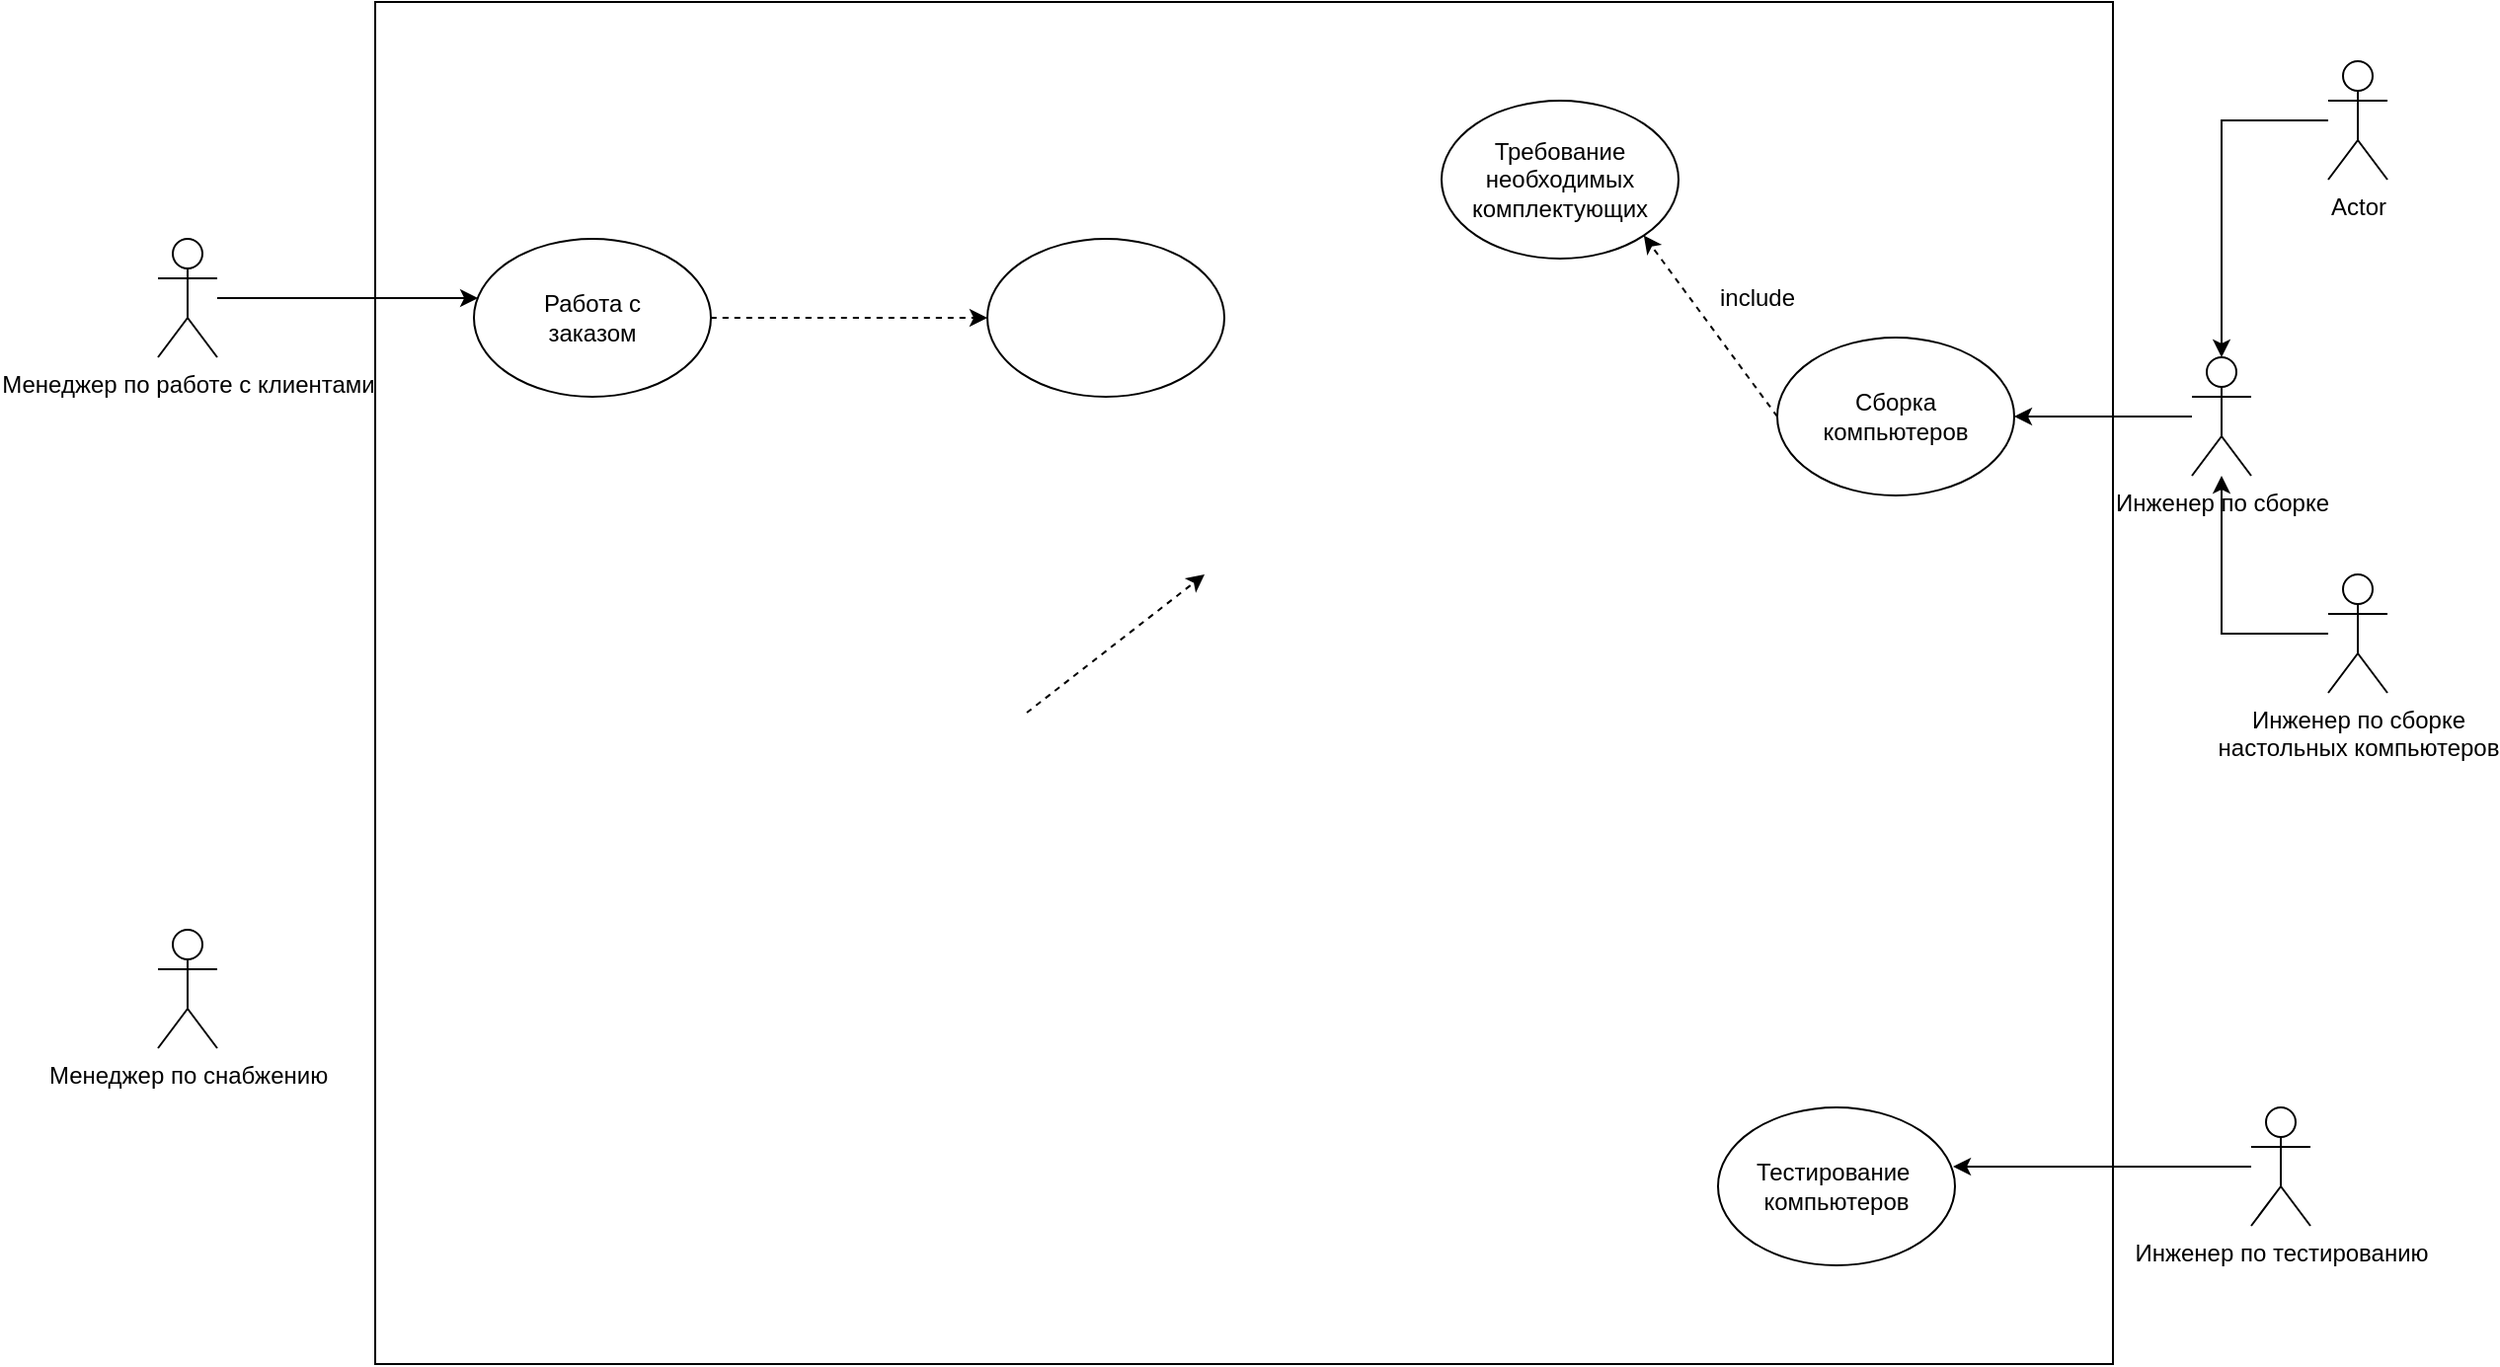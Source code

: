 <mxfile version="20.7.4" type="github">
  <diagram name="Page-1" id="e7e014a7-5840-1c2e-5031-d8a46d1fe8dd">
    <mxGraphModel dx="2555" dy="791" grid="1" gridSize="10" guides="1" tooltips="1" connect="1" arrows="1" fold="1" page="1" pageScale="1" pageWidth="1169" pageHeight="826" background="none" math="0" shadow="0">
      <root>
        <mxCell id="0" />
        <mxCell id="1" parent="0" />
        <mxCell id="jUbhNsKodZsq7LNCJfHS-41" value="Менеджер по работе с клиентами" style="shape=umlActor;verticalLabelPosition=bottom;verticalAlign=top;html=1;outlineConnect=0;rounded=0;" parent="1" vertex="1">
          <mxGeometry x="70" y="190" width="30" height="60" as="geometry" />
        </mxCell>
        <mxCell id="jUbhNsKodZsq7LNCJfHS-42" value="" style="rounded=0;whiteSpace=wrap;html=1;" parent="1" vertex="1">
          <mxGeometry x="180" y="70" width="880" height="690" as="geometry" />
        </mxCell>
        <mxCell id="jUbhNsKodZsq7LNCJfHS-47" value="Менеджер по снабжению" style="shape=umlActor;verticalLabelPosition=bottom;verticalAlign=top;html=1;outlineConnect=0;rounded=0;" parent="1" vertex="1">
          <mxGeometry x="70" y="540" width="30" height="60" as="geometry" />
        </mxCell>
        <mxCell id="jUbhNsKodZsq7LNCJfHS-60" value="" style="endArrow=classic;html=1;rounded=0;dashed=1;fontSize=12;curved=1;exitX=1;exitY=0;exitDx=0;exitDy=0;entryX=0;entryY=0.5;entryDx=0;entryDy=0;" parent="1" edge="1">
          <mxGeometry width="50" height="50" relative="1" as="geometry">
            <mxPoint x="510" y="430" as="sourcePoint" />
            <mxPoint x="600" y="360" as="targetPoint" />
          </mxGeometry>
        </mxCell>
        <mxCell id="DF0SZ1NYFLQ9D0NuBKpd-7" style="edgeStyle=orthogonalEdgeStyle;rounded=0;orthogonalLoop=1;jettySize=auto;html=1;entryX=0.5;entryY=0;entryDx=0;entryDy=0;entryPerimeter=0;" edge="1" parent="1" source="jUbhNsKodZsq7LNCJfHS-84" target="DF0SZ1NYFLQ9D0NuBKpd-2">
          <mxGeometry relative="1" as="geometry" />
        </mxCell>
        <mxCell id="jUbhNsKodZsq7LNCJfHS-84" value="Actor" style="shape=umlActor;verticalLabelPosition=bottom;verticalAlign=top;html=1;outlineConnect=0;" parent="1" vertex="1">
          <mxGeometry x="1169" y="100" width="30" height="60" as="geometry" />
        </mxCell>
        <mxCell id="DF0SZ1NYFLQ9D0NuBKpd-8" style="edgeStyle=orthogonalEdgeStyle;rounded=0;orthogonalLoop=1;jettySize=auto;html=1;" edge="1" parent="1" source="DF0SZ1NYFLQ9D0NuBKpd-1" target="DF0SZ1NYFLQ9D0NuBKpd-2">
          <mxGeometry relative="1" as="geometry" />
        </mxCell>
        <mxCell id="DF0SZ1NYFLQ9D0NuBKpd-1" value="Инженер по сборке&lt;br&gt;настольных компьютеров" style="shape=umlActor;verticalLabelPosition=bottom;verticalAlign=top;html=1;outlineConnect=0;" vertex="1" parent="1">
          <mxGeometry x="1169" y="360" width="30" height="60" as="geometry" />
        </mxCell>
        <mxCell id="DF0SZ1NYFLQ9D0NuBKpd-15" style="edgeStyle=orthogonalEdgeStyle;rounded=0;orthogonalLoop=1;jettySize=auto;html=1;entryX=1;entryY=0.5;entryDx=0;entryDy=0;" edge="1" parent="1" source="DF0SZ1NYFLQ9D0NuBKpd-2" target="DF0SZ1NYFLQ9D0NuBKpd-11">
          <mxGeometry relative="1" as="geometry" />
        </mxCell>
        <mxCell id="DF0SZ1NYFLQ9D0NuBKpd-2" value="Инженер по сборке" style="shape=umlActor;verticalLabelPosition=bottom;verticalAlign=top;html=1;outlineConnect=0;" vertex="1" parent="1">
          <mxGeometry x="1100" y="250" width="30" height="60" as="geometry" />
        </mxCell>
        <mxCell id="DF0SZ1NYFLQ9D0NuBKpd-6" style="edgeStyle=orthogonalEdgeStyle;rounded=0;orthogonalLoop=1;jettySize=auto;html=1;entryX=0.992;entryY=0.375;entryDx=0;entryDy=0;entryPerimeter=0;" edge="1" parent="1" source="DF0SZ1NYFLQ9D0NuBKpd-3" target="DF0SZ1NYFLQ9D0NuBKpd-4">
          <mxGeometry relative="1" as="geometry" />
        </mxCell>
        <mxCell id="DF0SZ1NYFLQ9D0NuBKpd-3" value="Инженер по тестированию" style="shape=umlActor;verticalLabelPosition=bottom;verticalAlign=top;html=1;outlineConnect=0;" vertex="1" parent="1">
          <mxGeometry x="1130" y="630" width="30" height="60" as="geometry" />
        </mxCell>
        <mxCell id="DF0SZ1NYFLQ9D0NuBKpd-4" value="" style="ellipse;whiteSpace=wrap;html=1;" vertex="1" parent="1">
          <mxGeometry x="860" y="630" width="120" height="80" as="geometry" />
        </mxCell>
        <mxCell id="DF0SZ1NYFLQ9D0NuBKpd-5" value="Тестирование&amp;nbsp;&lt;br&gt;компьютеров" style="text;html=1;strokeColor=none;fillColor=none;align=center;verticalAlign=middle;whiteSpace=wrap;rounded=0;" vertex="1" parent="1">
          <mxGeometry x="890" y="655" width="60" height="30" as="geometry" />
        </mxCell>
        <mxCell id="DF0SZ1NYFLQ9D0NuBKpd-11" value="" style="ellipse;whiteSpace=wrap;html=1;" vertex="1" parent="1">
          <mxGeometry x="890" y="240" width="120" height="80" as="geometry" />
        </mxCell>
        <mxCell id="DF0SZ1NYFLQ9D0NuBKpd-12" value="" style="endArrow=classic;html=1;rounded=0;dashed=1;fontSize=12;curved=1;exitX=0;exitY=0.5;exitDx=0;exitDy=0;entryX=1;entryY=1;entryDx=0;entryDy=0;" edge="1" parent="1" source="DF0SZ1NYFLQ9D0NuBKpd-11" target="DF0SZ1NYFLQ9D0NuBKpd-13">
          <mxGeometry width="50" height="50" relative="1" as="geometry">
            <mxPoint x="520" y="440" as="sourcePoint" />
            <mxPoint x="610" y="370" as="targetPoint" />
          </mxGeometry>
        </mxCell>
        <mxCell id="DF0SZ1NYFLQ9D0NuBKpd-13" value="" style="ellipse;whiteSpace=wrap;html=1;" vertex="1" parent="1">
          <mxGeometry x="720" y="120" width="120" height="80" as="geometry" />
        </mxCell>
        <mxCell id="DF0SZ1NYFLQ9D0NuBKpd-14" value="Требование необходимых комплектующих" style="text;html=1;strokeColor=none;fillColor=none;align=center;verticalAlign=middle;whiteSpace=wrap;rounded=0;" vertex="1" parent="1">
          <mxGeometry x="750" y="145" width="60" height="30" as="geometry" />
        </mxCell>
        <mxCell id="DF0SZ1NYFLQ9D0NuBKpd-16" value="Сборка компьютеров" style="text;html=1;strokeColor=none;fillColor=none;align=center;verticalAlign=middle;whiteSpace=wrap;rounded=0;" vertex="1" parent="1">
          <mxGeometry x="920" y="265" width="60" height="30" as="geometry" />
        </mxCell>
        <mxCell id="DF0SZ1NYFLQ9D0NuBKpd-17" value="include" style="text;html=1;strokeColor=none;fillColor=none;align=center;verticalAlign=middle;whiteSpace=wrap;rounded=0;" vertex="1" parent="1">
          <mxGeometry x="850" y="205" width="60" height="30" as="geometry" />
        </mxCell>
        <mxCell id="DF0SZ1NYFLQ9D0NuBKpd-18" value="" style="ellipse;whiteSpace=wrap;html=1;" vertex="1" parent="1">
          <mxGeometry x="230" y="190" width="120" height="80" as="geometry" />
        </mxCell>
        <mxCell id="DF0SZ1NYFLQ9D0NuBKpd-19" style="edgeStyle=orthogonalEdgeStyle;rounded=0;orthogonalLoop=1;jettySize=auto;html=1;entryX=0.017;entryY=0.375;entryDx=0;entryDy=0;entryPerimeter=0;" edge="1" parent="1" source="jUbhNsKodZsq7LNCJfHS-41" target="DF0SZ1NYFLQ9D0NuBKpd-18">
          <mxGeometry relative="1" as="geometry" />
        </mxCell>
        <mxCell id="DF0SZ1NYFLQ9D0NuBKpd-20" value="Работа с заказом" style="text;html=1;strokeColor=none;fillColor=none;align=center;verticalAlign=middle;whiteSpace=wrap;rounded=0;" vertex="1" parent="1">
          <mxGeometry x="260" y="215" width="60" height="30" as="geometry" />
        </mxCell>
        <mxCell id="DF0SZ1NYFLQ9D0NuBKpd-21" value="" style="ellipse;whiteSpace=wrap;html=1;" vertex="1" parent="1">
          <mxGeometry x="490" y="190" width="120" height="80" as="geometry" />
        </mxCell>
        <mxCell id="DF0SZ1NYFLQ9D0NuBKpd-22" value="" style="endArrow=classic;html=1;rounded=0;dashed=1;fontSize=12;curved=1;exitX=1;exitY=0.5;exitDx=0;exitDy=0;entryX=0;entryY=0.5;entryDx=0;entryDy=0;" edge="1" parent="1" source="DF0SZ1NYFLQ9D0NuBKpd-18" target="DF0SZ1NYFLQ9D0NuBKpd-21">
          <mxGeometry width="50" height="50" relative="1" as="geometry">
            <mxPoint x="520" y="440" as="sourcePoint" />
            <mxPoint x="610" y="370" as="targetPoint" />
          </mxGeometry>
        </mxCell>
      </root>
    </mxGraphModel>
  </diagram>
</mxfile>
